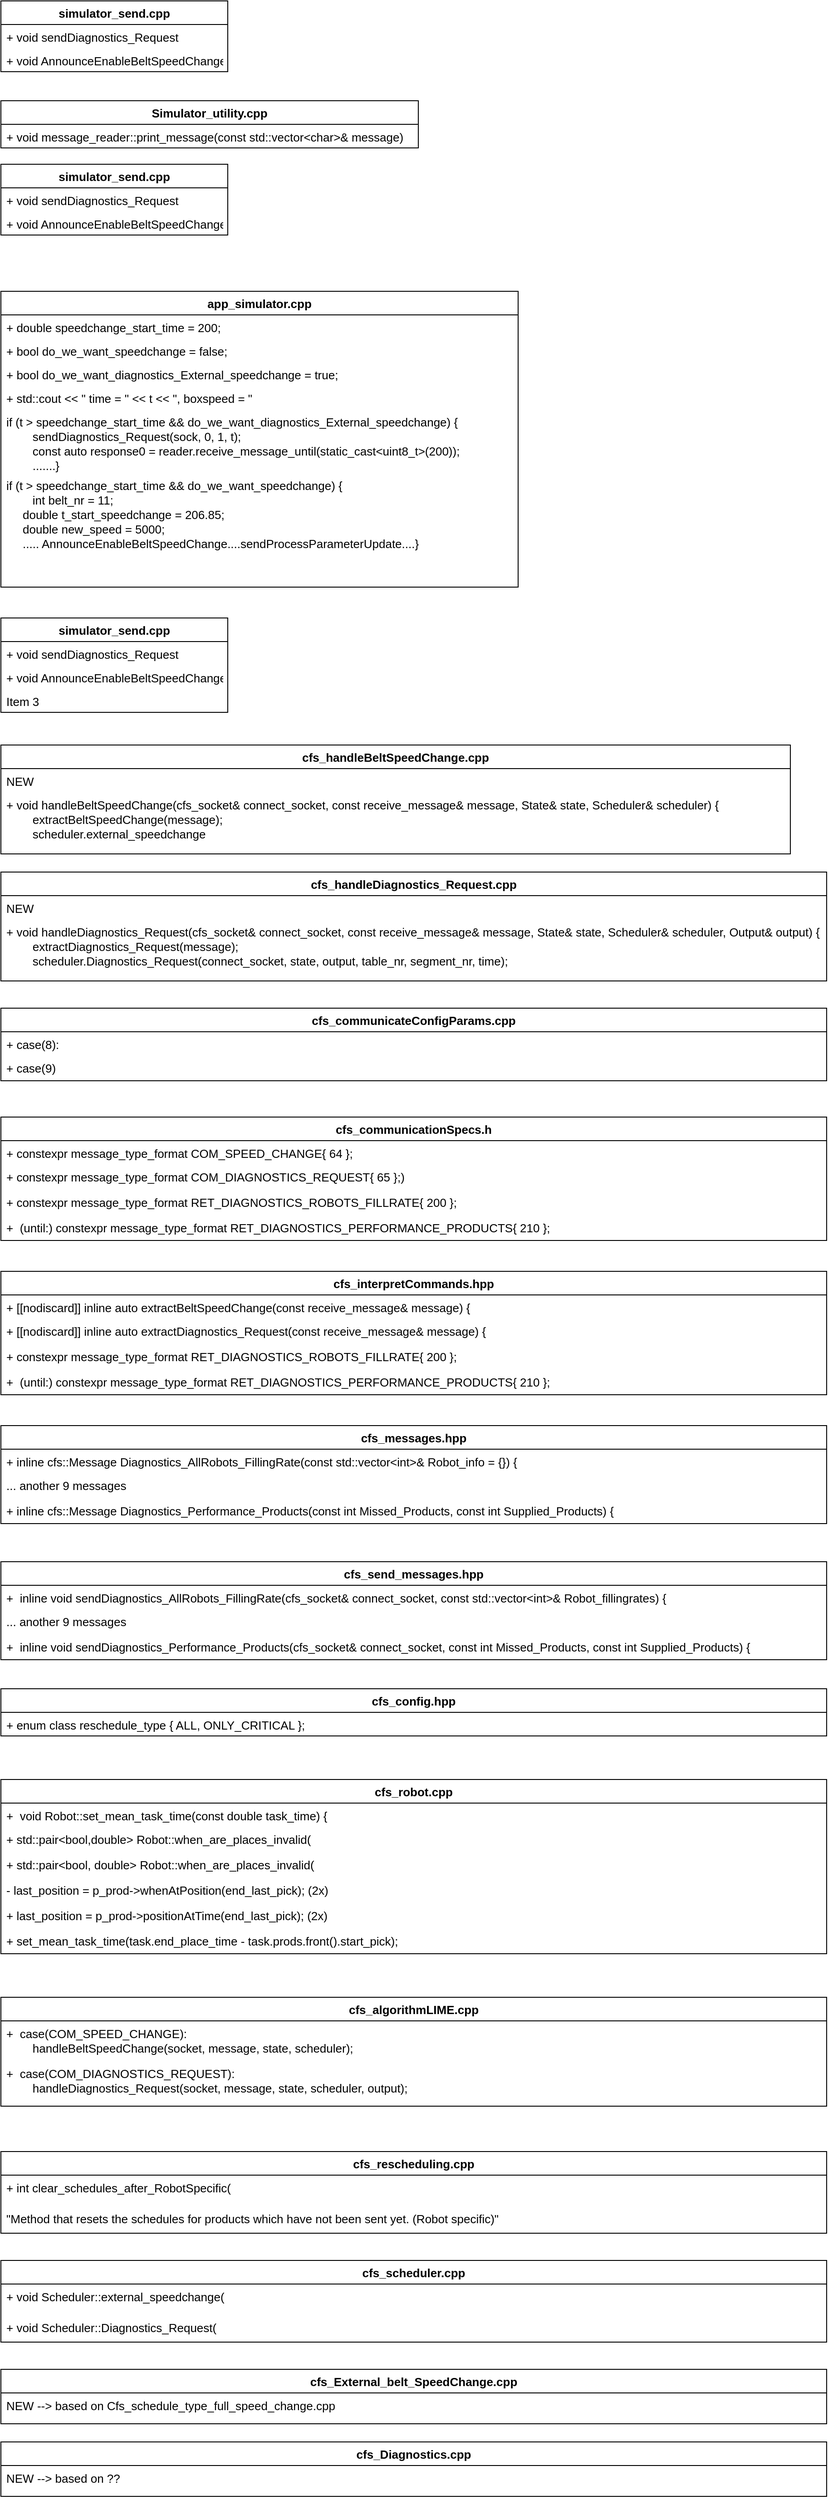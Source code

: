 <mxfile version="17.5.1" type="github">
  <diagram id="C5RBs43oDa-KdzZeNtuy" name="Page-1">
    <mxGraphModel dx="1221" dy="681" grid="1" gridSize="10" guides="1" tooltips="1" connect="1" arrows="1" fold="1" page="1" pageScale="1" pageWidth="3300" pageHeight="4681" math="0" shadow="0">
      <root>
        <mxCell id="WIyWlLk6GJQsqaUBKTNV-0" />
        <mxCell id="WIyWlLk6GJQsqaUBKTNV-1" parent="WIyWlLk6GJQsqaUBKTNV-0" />
        <mxCell id="OEwlhgOisUWlzvMJakh7-5" value="Simulator_utility.cpp" style="swimlane;fontStyle=1;childLayout=stackLayout;horizontal=1;startSize=26;fillColor=none;horizontalStack=0;resizeParent=1;resizeParentMax=0;resizeLast=0;collapsible=1;marginBottom=0;fontSize=13;" vertex="1" parent="WIyWlLk6GJQsqaUBKTNV-1">
          <mxGeometry x="40" y="150" width="460" height="52" as="geometry" />
        </mxCell>
        <mxCell id="OEwlhgOisUWlzvMJakh7-6" value="+ void message_reader::print_message(const std::vector&lt;char&gt;&amp; message)&#xa;" style="text;strokeColor=none;fillColor=none;align=left;verticalAlign=top;spacingLeft=4;spacingRight=4;overflow=hidden;rotatable=0;points=[[0,0.5],[1,0.5]];portConstraint=eastwest;fontSize=13;" vertex="1" parent="OEwlhgOisUWlzvMJakh7-5">
          <mxGeometry y="26" width="460" height="26" as="geometry" />
        </mxCell>
        <mxCell id="OEwlhgOisUWlzvMJakh7-9" value="simulator_send.cpp" style="swimlane;fontStyle=1;childLayout=stackLayout;horizontal=1;startSize=26;fillColor=none;horizontalStack=0;resizeParent=1;resizeParentMax=0;resizeLast=0;collapsible=1;marginBottom=0;fontSize=13;" vertex="1" parent="WIyWlLk6GJQsqaUBKTNV-1">
          <mxGeometry x="40" y="40" width="250" height="78" as="geometry" />
        </mxCell>
        <mxCell id="OEwlhgOisUWlzvMJakh7-10" value="+ void sendDiagnostics_Request" style="text;strokeColor=none;fillColor=none;align=left;verticalAlign=top;spacingLeft=4;spacingRight=4;overflow=hidden;rotatable=0;points=[[0,0.5],[1,0.5]];portConstraint=eastwest;fontSize=13;" vertex="1" parent="OEwlhgOisUWlzvMJakh7-9">
          <mxGeometry y="26" width="250" height="26" as="geometry" />
        </mxCell>
        <mxCell id="OEwlhgOisUWlzvMJakh7-11" value="+ void AnnounceEnableBeltSpeedChange" style="text;strokeColor=none;fillColor=none;align=left;verticalAlign=top;spacingLeft=4;spacingRight=4;overflow=hidden;rotatable=0;points=[[0,0.5],[1,0.5]];portConstraint=eastwest;fontSize=13;" vertex="1" parent="OEwlhgOisUWlzvMJakh7-9">
          <mxGeometry y="52" width="250" height="26" as="geometry" />
        </mxCell>
        <mxCell id="OEwlhgOisUWlzvMJakh7-13" value="app_simulator.cpp" style="swimlane;fontStyle=1;childLayout=stackLayout;horizontal=1;startSize=26;fillColor=none;horizontalStack=0;resizeParent=1;resizeParentMax=0;resizeLast=0;collapsible=1;marginBottom=0;fontSize=13;" vertex="1" parent="WIyWlLk6GJQsqaUBKTNV-1">
          <mxGeometry x="40" y="360" width="570" height="326" as="geometry" />
        </mxCell>
        <mxCell id="OEwlhgOisUWlzvMJakh7-14" value="+ double speedchange_start_time = 200;" style="text;strokeColor=none;fillColor=none;align=left;verticalAlign=top;spacingLeft=4;spacingRight=4;overflow=hidden;rotatable=0;points=[[0,0.5],[1,0.5]];portConstraint=eastwest;fontSize=13;" vertex="1" parent="OEwlhgOisUWlzvMJakh7-13">
          <mxGeometry y="26" width="570" height="26" as="geometry" />
        </mxCell>
        <mxCell id="OEwlhgOisUWlzvMJakh7-15" value="+ bool do_we_want_speedchange = false;" style="text;strokeColor=none;fillColor=none;align=left;verticalAlign=top;spacingLeft=4;spacingRight=4;overflow=hidden;rotatable=0;points=[[0,0.5],[1,0.5]];portConstraint=eastwest;fontSize=13;" vertex="1" parent="OEwlhgOisUWlzvMJakh7-13">
          <mxGeometry y="52" width="570" height="26" as="geometry" />
        </mxCell>
        <mxCell id="OEwlhgOisUWlzvMJakh7-16" value="+ bool do_we_want_diagnostics_External_speedchange = true;" style="text;strokeColor=none;fillColor=none;align=left;verticalAlign=top;spacingLeft=4;spacingRight=4;overflow=hidden;rotatable=0;points=[[0,0.5],[1,0.5]];portConstraint=eastwest;fontSize=13;" vertex="1" parent="OEwlhgOisUWlzvMJakh7-13">
          <mxGeometry y="78" width="570" height="26" as="geometry" />
        </mxCell>
        <mxCell id="OEwlhgOisUWlzvMJakh7-21" value="+ std::cout &lt;&lt; &quot; time = &quot; &lt;&lt; t &lt;&lt; &quot;, boxspeed = &quot;" style="text;strokeColor=none;fillColor=none;align=left;verticalAlign=top;spacingLeft=4;spacingRight=4;overflow=hidden;rotatable=0;points=[[0,0.5],[1,0.5]];portConstraint=eastwest;fontSize=13;" vertex="1" parent="OEwlhgOisUWlzvMJakh7-13">
          <mxGeometry y="104" width="570" height="26" as="geometry" />
        </mxCell>
        <mxCell id="OEwlhgOisUWlzvMJakh7-22" value="if (t &gt; speedchange_start_time &amp;&amp; do_we_want_diagnostics_External_speedchange) {&#xa;        sendDiagnostics_Request(sock, 0, 1, t);&#xa;        const auto response0 = reader.receive_message_until(static_cast&lt;uint8_t&gt;(200));&#xa;        .......}&#xa;" style="text;strokeColor=none;fillColor=none;align=left;verticalAlign=top;spacingLeft=4;spacingRight=4;overflow=hidden;rotatable=0;points=[[0,0.5],[1,0.5]];portConstraint=eastwest;fontSize=13;" vertex="1" parent="OEwlhgOisUWlzvMJakh7-13">
          <mxGeometry y="130" width="570" height="70" as="geometry" />
        </mxCell>
        <mxCell id="OEwlhgOisUWlzvMJakh7-23" value="if (t &gt; speedchange_start_time &amp;&amp; do_we_want_speedchange) {&#xa;        int belt_nr = 11;&#xa;     double t_start_speedchange = 206.85;&#xa;     double new_speed = 5000; &#xa;     ..... AnnounceEnableBeltSpeedChange....sendProcessParameterUpdate....}" style="text;strokeColor=none;fillColor=none;align=left;verticalAlign=top;spacingLeft=4;spacingRight=4;overflow=hidden;rotatable=0;points=[[0,0.5],[1,0.5]];portConstraint=eastwest;fontSize=13;" vertex="1" parent="OEwlhgOisUWlzvMJakh7-13">
          <mxGeometry y="200" width="570" height="100" as="geometry" />
        </mxCell>
        <mxCell id="OEwlhgOisUWlzvMJakh7-24" style="text;strokeColor=none;fillColor=none;align=left;verticalAlign=top;spacingLeft=4;spacingRight=4;overflow=hidden;rotatable=0;points=[[0,0.5],[1,0.5]];portConstraint=eastwest;fontSize=13;" vertex="1" parent="OEwlhgOisUWlzvMJakh7-13">
          <mxGeometry y="300" width="570" height="26" as="geometry" />
        </mxCell>
        <mxCell id="OEwlhgOisUWlzvMJakh7-17" value="simulator_send.cpp" style="swimlane;fontStyle=1;childLayout=stackLayout;horizontal=1;startSize=26;fillColor=none;horizontalStack=0;resizeParent=1;resizeParentMax=0;resizeLast=0;collapsible=1;marginBottom=0;fontSize=13;" vertex="1" parent="WIyWlLk6GJQsqaUBKTNV-1">
          <mxGeometry x="40" y="220" width="250" height="78" as="geometry" />
        </mxCell>
        <mxCell id="OEwlhgOisUWlzvMJakh7-18" value="+ void sendDiagnostics_Request" style="text;strokeColor=none;fillColor=none;align=left;verticalAlign=top;spacingLeft=4;spacingRight=4;overflow=hidden;rotatable=0;points=[[0,0.5],[1,0.5]];portConstraint=eastwest;fontSize=13;" vertex="1" parent="OEwlhgOisUWlzvMJakh7-17">
          <mxGeometry y="26" width="250" height="26" as="geometry" />
        </mxCell>
        <mxCell id="OEwlhgOisUWlzvMJakh7-19" value="+ void AnnounceEnableBeltSpeedChange" style="text;strokeColor=none;fillColor=none;align=left;verticalAlign=top;spacingLeft=4;spacingRight=4;overflow=hidden;rotatable=0;points=[[0,0.5],[1,0.5]];portConstraint=eastwest;fontSize=13;" vertex="1" parent="OEwlhgOisUWlzvMJakh7-17">
          <mxGeometry y="52" width="250" height="26" as="geometry" />
        </mxCell>
        <mxCell id="OEwlhgOisUWlzvMJakh7-25" value="simulator_send.cpp" style="swimlane;fontStyle=1;childLayout=stackLayout;horizontal=1;startSize=26;fillColor=none;horizontalStack=0;resizeParent=1;resizeParentMax=0;resizeLast=0;collapsible=1;marginBottom=0;fontSize=13;" vertex="1" parent="WIyWlLk6GJQsqaUBKTNV-1">
          <mxGeometry x="40" y="720" width="250" height="104" as="geometry" />
        </mxCell>
        <mxCell id="OEwlhgOisUWlzvMJakh7-26" value="+ void sendDiagnostics_Request" style="text;strokeColor=none;fillColor=none;align=left;verticalAlign=top;spacingLeft=4;spacingRight=4;overflow=hidden;rotatable=0;points=[[0,0.5],[1,0.5]];portConstraint=eastwest;fontSize=13;" vertex="1" parent="OEwlhgOisUWlzvMJakh7-25">
          <mxGeometry y="26" width="250" height="26" as="geometry" />
        </mxCell>
        <mxCell id="OEwlhgOisUWlzvMJakh7-27" value="+ void AnnounceEnableBeltSpeedChange" style="text;strokeColor=none;fillColor=none;align=left;verticalAlign=top;spacingLeft=4;spacingRight=4;overflow=hidden;rotatable=0;points=[[0,0.5],[1,0.5]];portConstraint=eastwest;fontSize=13;" vertex="1" parent="OEwlhgOisUWlzvMJakh7-25">
          <mxGeometry y="52" width="250" height="26" as="geometry" />
        </mxCell>
        <mxCell id="OEwlhgOisUWlzvMJakh7-28" value="Item 3" style="text;strokeColor=none;fillColor=none;align=left;verticalAlign=top;spacingLeft=4;spacingRight=4;overflow=hidden;rotatable=0;points=[[0,0.5],[1,0.5]];portConstraint=eastwest;fontSize=13;" vertex="1" parent="OEwlhgOisUWlzvMJakh7-25">
          <mxGeometry y="78" width="250" height="26" as="geometry" />
        </mxCell>
        <mxCell id="OEwlhgOisUWlzvMJakh7-29" value="cfs_handleBeltSpeedChange.cpp" style="swimlane;fontStyle=1;childLayout=stackLayout;horizontal=1;startSize=26;fillColor=none;horizontalStack=0;resizeParent=1;resizeParentMax=0;resizeLast=0;collapsible=1;marginBottom=0;fontSize=13;" vertex="1" parent="WIyWlLk6GJQsqaUBKTNV-1">
          <mxGeometry x="40" y="860" width="870" height="120" as="geometry" />
        </mxCell>
        <mxCell id="OEwlhgOisUWlzvMJakh7-30" value="NEW" style="text;strokeColor=none;fillColor=none;align=left;verticalAlign=top;spacingLeft=4;spacingRight=4;overflow=hidden;rotatable=0;points=[[0,0.5],[1,0.5]];portConstraint=eastwest;fontSize=13;" vertex="1" parent="OEwlhgOisUWlzvMJakh7-29">
          <mxGeometry y="26" width="870" height="26" as="geometry" />
        </mxCell>
        <mxCell id="OEwlhgOisUWlzvMJakh7-31" value="+ void handleBeltSpeedChange(cfs_socket&amp; connect_socket, const receive_message&amp; message, State&amp; state, Scheduler&amp; scheduler) {&#xa;        extractBeltSpeedChange(message);&#xa;        scheduler.external_speedchange    &#xa;" style="text;strokeColor=none;fillColor=none;align=left;verticalAlign=top;spacingLeft=4;spacingRight=4;overflow=hidden;rotatable=0;points=[[0,0.5],[1,0.5]];portConstraint=eastwest;fontSize=13;" vertex="1" parent="OEwlhgOisUWlzvMJakh7-29">
          <mxGeometry y="52" width="870" height="68" as="geometry" />
        </mxCell>
        <mxCell id="OEwlhgOisUWlzvMJakh7-33" value="cfs_handleDiagnostics_Request.cpp" style="swimlane;fontStyle=1;childLayout=stackLayout;horizontal=1;startSize=26;fillColor=none;horizontalStack=0;resizeParent=1;resizeParentMax=0;resizeLast=0;collapsible=1;marginBottom=0;fontSize=13;" vertex="1" parent="WIyWlLk6GJQsqaUBKTNV-1">
          <mxGeometry x="40" y="1000" width="910" height="120" as="geometry" />
        </mxCell>
        <mxCell id="OEwlhgOisUWlzvMJakh7-34" value="NEW" style="text;strokeColor=none;fillColor=none;align=left;verticalAlign=top;spacingLeft=4;spacingRight=4;overflow=hidden;rotatable=0;points=[[0,0.5],[1,0.5]];portConstraint=eastwest;fontSize=13;" vertex="1" parent="OEwlhgOisUWlzvMJakh7-33">
          <mxGeometry y="26" width="910" height="26" as="geometry" />
        </mxCell>
        <mxCell id="OEwlhgOisUWlzvMJakh7-35" value="+ void handleDiagnostics_Request(cfs_socket&amp; connect_socket, const receive_message&amp; message, State&amp; state, Scheduler&amp; scheduler, Output&amp; output) {&#xa;        extractDiagnostics_Request(message);&#xa;        scheduler.Diagnostics_Request(connect_socket, state, output, table_nr, segment_nr, time);" style="text;strokeColor=none;fillColor=none;align=left;verticalAlign=top;spacingLeft=4;spacingRight=4;overflow=hidden;rotatable=0;points=[[0,0.5],[1,0.5]];portConstraint=eastwest;fontSize=13;" vertex="1" parent="OEwlhgOisUWlzvMJakh7-33">
          <mxGeometry y="52" width="910" height="68" as="geometry" />
        </mxCell>
        <mxCell id="OEwlhgOisUWlzvMJakh7-36" value="cfs_communicateConfigParams.cpp" style="swimlane;fontStyle=1;childLayout=stackLayout;horizontal=1;startSize=26;fillColor=none;horizontalStack=0;resizeParent=1;resizeParentMax=0;resizeLast=0;collapsible=1;marginBottom=0;fontSize=13;" vertex="1" parent="WIyWlLk6GJQsqaUBKTNV-1">
          <mxGeometry x="40" y="1150" width="910" height="80" as="geometry" />
        </mxCell>
        <mxCell id="OEwlhgOisUWlzvMJakh7-37" value="+ case(8):" style="text;strokeColor=none;fillColor=none;align=left;verticalAlign=top;spacingLeft=4;spacingRight=4;overflow=hidden;rotatable=0;points=[[0,0.5],[1,0.5]];portConstraint=eastwest;fontSize=13;" vertex="1" parent="OEwlhgOisUWlzvMJakh7-36">
          <mxGeometry y="26" width="910" height="26" as="geometry" />
        </mxCell>
        <mxCell id="OEwlhgOisUWlzvMJakh7-38" value="+ case(9)" style="text;strokeColor=none;fillColor=none;align=left;verticalAlign=top;spacingLeft=4;spacingRight=4;overflow=hidden;rotatable=0;points=[[0,0.5],[1,0.5]];portConstraint=eastwest;fontSize=13;" vertex="1" parent="OEwlhgOisUWlzvMJakh7-36">
          <mxGeometry y="52" width="910" height="28" as="geometry" />
        </mxCell>
        <mxCell id="OEwlhgOisUWlzvMJakh7-39" value="cfs_communicationSpecs.h" style="swimlane;fontStyle=1;childLayout=stackLayout;horizontal=1;startSize=26;fillColor=none;horizontalStack=0;resizeParent=1;resizeParentMax=0;resizeLast=0;collapsible=1;marginBottom=0;fontSize=13;" vertex="1" parent="WIyWlLk6GJQsqaUBKTNV-1">
          <mxGeometry x="40" y="1270" width="910" height="136" as="geometry" />
        </mxCell>
        <mxCell id="OEwlhgOisUWlzvMJakh7-40" value="+ constexpr message_type_format COM_SPEED_CHANGE{ 64 }; " style="text;strokeColor=none;fillColor=none;align=left;verticalAlign=top;spacingLeft=4;spacingRight=4;overflow=hidden;rotatable=0;points=[[0,0.5],[1,0.5]];portConstraint=eastwest;fontSize=13;" vertex="1" parent="OEwlhgOisUWlzvMJakh7-39">
          <mxGeometry y="26" width="910" height="26" as="geometry" />
        </mxCell>
        <mxCell id="OEwlhgOisUWlzvMJakh7-41" value="+ constexpr message_type_format COM_DIAGNOSTICS_REQUEST{ 65 };)" style="text;strokeColor=none;fillColor=none;align=left;verticalAlign=top;spacingLeft=4;spacingRight=4;overflow=hidden;rotatable=0;points=[[0,0.5],[1,0.5]];portConstraint=eastwest;fontSize=13;" vertex="1" parent="OEwlhgOisUWlzvMJakh7-39">
          <mxGeometry y="52" width="910" height="28" as="geometry" />
        </mxCell>
        <mxCell id="OEwlhgOisUWlzvMJakh7-42" value="+ constexpr message_type_format RET_DIAGNOSTICS_ROBOTS_FILLRATE{ 200 };" style="text;strokeColor=none;fillColor=none;align=left;verticalAlign=top;spacingLeft=4;spacingRight=4;overflow=hidden;rotatable=0;points=[[0,0.5],[1,0.5]];portConstraint=eastwest;fontSize=13;" vertex="1" parent="OEwlhgOisUWlzvMJakh7-39">
          <mxGeometry y="80" width="910" height="28" as="geometry" />
        </mxCell>
        <mxCell id="OEwlhgOisUWlzvMJakh7-43" value="+  (until:) constexpr message_type_format RET_DIAGNOSTICS_PERFORMANCE_PRODUCTS{ 210 };" style="text;strokeColor=none;fillColor=none;align=left;verticalAlign=top;spacingLeft=4;spacingRight=4;overflow=hidden;rotatable=0;points=[[0,0.5],[1,0.5]];portConstraint=eastwest;fontSize=13;" vertex="1" parent="OEwlhgOisUWlzvMJakh7-39">
          <mxGeometry y="108" width="910" height="28" as="geometry" />
        </mxCell>
        <mxCell id="OEwlhgOisUWlzvMJakh7-48" value="cfs_interpretCommands.hpp" style="swimlane;fontStyle=1;childLayout=stackLayout;horizontal=1;startSize=26;fillColor=none;horizontalStack=0;resizeParent=1;resizeParentMax=0;resizeLast=0;collapsible=1;marginBottom=0;fontSize=13;" vertex="1" parent="WIyWlLk6GJQsqaUBKTNV-1">
          <mxGeometry x="40" y="1440" width="910" height="136" as="geometry" />
        </mxCell>
        <mxCell id="OEwlhgOisUWlzvMJakh7-49" value="+ [[nodiscard]] inline auto extractBeltSpeedChange(const receive_message&amp; message) {" style="text;strokeColor=none;fillColor=none;align=left;verticalAlign=top;spacingLeft=4;spacingRight=4;overflow=hidden;rotatable=0;points=[[0,0.5],[1,0.5]];portConstraint=eastwest;fontSize=13;" vertex="1" parent="OEwlhgOisUWlzvMJakh7-48">
          <mxGeometry y="26" width="910" height="26" as="geometry" />
        </mxCell>
        <mxCell id="OEwlhgOisUWlzvMJakh7-50" value="+ [[nodiscard]] inline auto extractDiagnostics_Request(const receive_message&amp; message) {" style="text;strokeColor=none;fillColor=none;align=left;verticalAlign=top;spacingLeft=4;spacingRight=4;overflow=hidden;rotatable=0;points=[[0,0.5],[1,0.5]];portConstraint=eastwest;fontSize=13;" vertex="1" parent="OEwlhgOisUWlzvMJakh7-48">
          <mxGeometry y="52" width="910" height="28" as="geometry" />
        </mxCell>
        <mxCell id="OEwlhgOisUWlzvMJakh7-51" value="+ constexpr message_type_format RET_DIAGNOSTICS_ROBOTS_FILLRATE{ 200 };" style="text;strokeColor=none;fillColor=none;align=left;verticalAlign=top;spacingLeft=4;spacingRight=4;overflow=hidden;rotatable=0;points=[[0,0.5],[1,0.5]];portConstraint=eastwest;fontSize=13;" vertex="1" parent="OEwlhgOisUWlzvMJakh7-48">
          <mxGeometry y="80" width="910" height="28" as="geometry" />
        </mxCell>
        <mxCell id="OEwlhgOisUWlzvMJakh7-52" value="+  (until:) constexpr message_type_format RET_DIAGNOSTICS_PERFORMANCE_PRODUCTS{ 210 };" style="text;strokeColor=none;fillColor=none;align=left;verticalAlign=top;spacingLeft=4;spacingRight=4;overflow=hidden;rotatable=0;points=[[0,0.5],[1,0.5]];portConstraint=eastwest;fontSize=13;" vertex="1" parent="OEwlhgOisUWlzvMJakh7-48">
          <mxGeometry y="108" width="910" height="28" as="geometry" />
        </mxCell>
        <mxCell id="OEwlhgOisUWlzvMJakh7-53" value="cfs_messages.hpp" style="swimlane;fontStyle=1;childLayout=stackLayout;horizontal=1;startSize=26;fillColor=none;horizontalStack=0;resizeParent=1;resizeParentMax=0;resizeLast=0;collapsible=1;marginBottom=0;fontSize=13;" vertex="1" parent="WIyWlLk6GJQsqaUBKTNV-1">
          <mxGeometry x="40" y="1610" width="910" height="108" as="geometry" />
        </mxCell>
        <mxCell id="OEwlhgOisUWlzvMJakh7-54" value="+ inline cfs::Message Diagnostics_AllRobots_FillingRate(const std::vector&lt;int&gt;&amp; Robot_info = {}) {" style="text;strokeColor=none;fillColor=none;align=left;verticalAlign=top;spacingLeft=4;spacingRight=4;overflow=hidden;rotatable=0;points=[[0,0.5],[1,0.5]];portConstraint=eastwest;fontSize=13;" vertex="1" parent="OEwlhgOisUWlzvMJakh7-53">
          <mxGeometry y="26" width="910" height="26" as="geometry" />
        </mxCell>
        <mxCell id="OEwlhgOisUWlzvMJakh7-55" value="... another 9 messages " style="text;strokeColor=none;fillColor=none;align=left;verticalAlign=top;spacingLeft=4;spacingRight=4;overflow=hidden;rotatable=0;points=[[0,0.5],[1,0.5]];portConstraint=eastwest;fontSize=13;" vertex="1" parent="OEwlhgOisUWlzvMJakh7-53">
          <mxGeometry y="52" width="910" height="28" as="geometry" />
        </mxCell>
        <mxCell id="OEwlhgOisUWlzvMJakh7-56" value="+ inline cfs::Message Diagnostics_Performance_Products(const int Missed_Products, const int Supplied_Products) {" style="text;strokeColor=none;fillColor=none;align=left;verticalAlign=top;spacingLeft=4;spacingRight=4;overflow=hidden;rotatable=0;points=[[0,0.5],[1,0.5]];portConstraint=eastwest;fontSize=13;" vertex="1" parent="OEwlhgOisUWlzvMJakh7-53">
          <mxGeometry y="80" width="910" height="28" as="geometry" />
        </mxCell>
        <mxCell id="OEwlhgOisUWlzvMJakh7-58" value="cfs_send_messages.hpp" style="swimlane;fontStyle=1;childLayout=stackLayout;horizontal=1;startSize=26;fillColor=none;horizontalStack=0;resizeParent=1;resizeParentMax=0;resizeLast=0;collapsible=1;marginBottom=0;fontSize=13;" vertex="1" parent="WIyWlLk6GJQsqaUBKTNV-1">
          <mxGeometry x="40" y="1760" width="910" height="108" as="geometry" />
        </mxCell>
        <mxCell id="OEwlhgOisUWlzvMJakh7-59" value="+  inline void sendDiagnostics_AllRobots_FillingRate(cfs_socket&amp; connect_socket, const std::vector&lt;int&gt;&amp; Robot_fillingrates) {" style="text;strokeColor=none;fillColor=none;align=left;verticalAlign=top;spacingLeft=4;spacingRight=4;overflow=hidden;rotatable=0;points=[[0,0.5],[1,0.5]];portConstraint=eastwest;fontSize=13;" vertex="1" parent="OEwlhgOisUWlzvMJakh7-58">
          <mxGeometry y="26" width="910" height="26" as="geometry" />
        </mxCell>
        <mxCell id="OEwlhgOisUWlzvMJakh7-60" value="... another 9 messages " style="text;strokeColor=none;fillColor=none;align=left;verticalAlign=top;spacingLeft=4;spacingRight=4;overflow=hidden;rotatable=0;points=[[0,0.5],[1,0.5]];portConstraint=eastwest;fontSize=13;" vertex="1" parent="OEwlhgOisUWlzvMJakh7-58">
          <mxGeometry y="52" width="910" height="28" as="geometry" />
        </mxCell>
        <mxCell id="OEwlhgOisUWlzvMJakh7-61" value="+  inline void sendDiagnostics_Performance_Products(cfs_socket&amp; connect_socket, const int Missed_Products, const int Supplied_Products) {" style="text;strokeColor=none;fillColor=none;align=left;verticalAlign=top;spacingLeft=4;spacingRight=4;overflow=hidden;rotatable=0;points=[[0,0.5],[1,0.5]];portConstraint=eastwest;fontSize=13;fontStyle=0" vertex="1" parent="OEwlhgOisUWlzvMJakh7-58">
          <mxGeometry y="80" width="910" height="28" as="geometry" />
        </mxCell>
        <mxCell id="OEwlhgOisUWlzvMJakh7-62" value="cfs_config.hpp" style="swimlane;fontStyle=1;childLayout=stackLayout;horizontal=1;startSize=26;fillColor=none;horizontalStack=0;resizeParent=1;resizeParentMax=0;resizeLast=0;collapsible=1;marginBottom=0;fontSize=13;" vertex="1" parent="WIyWlLk6GJQsqaUBKTNV-1">
          <mxGeometry x="40" y="1900" width="910" height="52" as="geometry" />
        </mxCell>
        <mxCell id="OEwlhgOisUWlzvMJakh7-63" value="+ enum class reschedule_type { ALL, ONLY_CRITICAL };" style="text;strokeColor=none;fillColor=none;align=left;verticalAlign=top;spacingLeft=4;spacingRight=4;overflow=hidden;rotatable=0;points=[[0,0.5],[1,0.5]];portConstraint=eastwest;fontSize=13;" vertex="1" parent="OEwlhgOisUWlzvMJakh7-62">
          <mxGeometry y="26" width="910" height="26" as="geometry" />
        </mxCell>
        <mxCell id="OEwlhgOisUWlzvMJakh7-66" value="cfs_robot.cpp" style="swimlane;fontStyle=1;childLayout=stackLayout;horizontal=1;startSize=26;fillColor=none;horizontalStack=0;resizeParent=1;resizeParentMax=0;resizeLast=0;collapsible=1;marginBottom=0;fontSize=13;" vertex="1" parent="WIyWlLk6GJQsqaUBKTNV-1">
          <mxGeometry x="40" y="2000" width="910" height="192" as="geometry" />
        </mxCell>
        <mxCell id="OEwlhgOisUWlzvMJakh7-67" value="+  void Robot::set_mean_task_time(const double task_time) {" style="text;strokeColor=none;fillColor=none;align=left;verticalAlign=top;spacingLeft=4;spacingRight=4;overflow=hidden;rotatable=0;points=[[0,0.5],[1,0.5]];portConstraint=eastwest;fontSize=13;" vertex="1" parent="OEwlhgOisUWlzvMJakh7-66">
          <mxGeometry y="26" width="910" height="26" as="geometry" />
        </mxCell>
        <mxCell id="OEwlhgOisUWlzvMJakh7-68" value="+ std::pair&lt;bool,double&gt; Robot::when_are_places_invalid(" style="text;strokeColor=none;fillColor=none;align=left;verticalAlign=top;spacingLeft=4;spacingRight=4;overflow=hidden;rotatable=0;points=[[0,0.5],[1,0.5]];portConstraint=eastwest;fontSize=13;" vertex="1" parent="OEwlhgOisUWlzvMJakh7-66">
          <mxGeometry y="52" width="910" height="28" as="geometry" />
        </mxCell>
        <mxCell id="OEwlhgOisUWlzvMJakh7-69" value="+ std::pair&lt;bool, double&gt; Robot::when_are_places_invalid(" style="text;strokeColor=none;fillColor=none;align=left;verticalAlign=top;spacingLeft=4;spacingRight=4;overflow=hidden;rotatable=0;points=[[0,0.5],[1,0.5]];portConstraint=eastwest;fontSize=13;fontStyle=0" vertex="1" parent="OEwlhgOisUWlzvMJakh7-66">
          <mxGeometry y="80" width="910" height="28" as="geometry" />
        </mxCell>
        <mxCell id="OEwlhgOisUWlzvMJakh7-73" value="- last_position = p_prod-&gt;whenAtPosition(end_last_pick); (2x)" style="text;strokeColor=none;fillColor=none;align=left;verticalAlign=top;spacingLeft=4;spacingRight=4;overflow=hidden;rotatable=0;points=[[0,0.5],[1,0.5]];portConstraint=eastwest;fontSize=13;fontStyle=0" vertex="1" parent="OEwlhgOisUWlzvMJakh7-66">
          <mxGeometry y="108" width="910" height="28" as="geometry" />
        </mxCell>
        <mxCell id="OEwlhgOisUWlzvMJakh7-72" value="+ last_position = p_prod-&gt;positionAtTime(end_last_pick); (2x)" style="text;strokeColor=none;fillColor=none;align=left;verticalAlign=top;spacingLeft=4;spacingRight=4;overflow=hidden;rotatable=0;points=[[0,0.5],[1,0.5]];portConstraint=eastwest;fontSize=13;fontStyle=0" vertex="1" parent="OEwlhgOisUWlzvMJakh7-66">
          <mxGeometry y="136" width="910" height="28" as="geometry" />
        </mxCell>
        <mxCell id="OEwlhgOisUWlzvMJakh7-75" value="+ set_mean_task_time(task.end_place_time - task.prods.front().start_pick);&#xa;&#xa;" style="text;strokeColor=none;fillColor=none;align=left;verticalAlign=top;spacingLeft=4;spacingRight=4;overflow=hidden;rotatable=0;points=[[0,0.5],[1,0.5]];portConstraint=eastwest;fontSize=13;fontStyle=0" vertex="1" parent="OEwlhgOisUWlzvMJakh7-66">
          <mxGeometry y="164" width="910" height="28" as="geometry" />
        </mxCell>
        <mxCell id="OEwlhgOisUWlzvMJakh7-78" value="cfs_algorithmLIME.cpp" style="swimlane;fontStyle=1;childLayout=stackLayout;horizontal=1;startSize=26;fillColor=none;horizontalStack=0;resizeParent=1;resizeParentMax=0;resizeLast=0;collapsible=1;marginBottom=0;fontSize=13;" vertex="1" parent="WIyWlLk6GJQsqaUBKTNV-1">
          <mxGeometry x="40" y="2240" width="910" height="120" as="geometry" />
        </mxCell>
        <mxCell id="OEwlhgOisUWlzvMJakh7-79" value="+  case(COM_SPEED_CHANGE): &#xa;        handleBeltSpeedChange(socket, message, state, scheduler);&#xa;&#xa;" style="text;strokeColor=none;fillColor=none;align=left;verticalAlign=top;spacingLeft=4;spacingRight=4;overflow=hidden;rotatable=0;points=[[0,0.5],[1,0.5]];portConstraint=eastwest;fontSize=13;" vertex="1" parent="OEwlhgOisUWlzvMJakh7-78">
          <mxGeometry y="26" width="910" height="44" as="geometry" />
        </mxCell>
        <mxCell id="OEwlhgOisUWlzvMJakh7-80" value="+  case(COM_DIAGNOSTICS_REQUEST):&#xa;        handleDiagnostics_Request(socket, message, state, scheduler, output);&#xa;&#xa;" style="text;strokeColor=none;fillColor=none;align=left;verticalAlign=top;spacingLeft=4;spacingRight=4;overflow=hidden;rotatable=0;points=[[0,0.5],[1,0.5]];portConstraint=eastwest;fontSize=13;" vertex="1" parent="OEwlhgOisUWlzvMJakh7-78">
          <mxGeometry y="70" width="910" height="50" as="geometry" />
        </mxCell>
        <mxCell id="OEwlhgOisUWlzvMJakh7-85" value="cfs_rescheduling.cpp" style="swimlane;fontStyle=1;childLayout=stackLayout;horizontal=1;startSize=26;fillColor=none;horizontalStack=0;resizeParent=1;resizeParentMax=0;resizeLast=0;collapsible=1;marginBottom=0;fontSize=13;" vertex="1" parent="WIyWlLk6GJQsqaUBKTNV-1">
          <mxGeometry x="40" y="2410" width="910" height="90" as="geometry" />
        </mxCell>
        <mxCell id="OEwlhgOisUWlzvMJakh7-86" value="+ int clear_schedules_after_RobotSpecific(" style="text;strokeColor=none;fillColor=none;align=left;verticalAlign=top;spacingLeft=4;spacingRight=4;overflow=hidden;rotatable=0;points=[[0,0.5],[1,0.5]];portConstraint=eastwest;fontSize=13;" vertex="1" parent="OEwlhgOisUWlzvMJakh7-85">
          <mxGeometry y="26" width="910" height="34" as="geometry" />
        </mxCell>
        <mxCell id="OEwlhgOisUWlzvMJakh7-87" value="&quot;Method that resets the schedules for products which have not been sent yet. (Robot specific)&quot;&#xa;" style="text;strokeColor=none;fillColor=none;align=left;verticalAlign=top;spacingLeft=4;spacingRight=4;overflow=hidden;rotatable=0;points=[[0,0.5],[1,0.5]];portConstraint=eastwest;fontSize=13;" vertex="1" parent="OEwlhgOisUWlzvMJakh7-85">
          <mxGeometry y="60" width="910" height="30" as="geometry" />
        </mxCell>
        <mxCell id="OEwlhgOisUWlzvMJakh7-88" value="cfs_scheduler.cpp" style="swimlane;fontStyle=1;childLayout=stackLayout;horizontal=1;startSize=26;fillColor=none;horizontalStack=0;resizeParent=1;resizeParentMax=0;resizeLast=0;collapsible=1;marginBottom=0;fontSize=13;" vertex="1" parent="WIyWlLk6GJQsqaUBKTNV-1">
          <mxGeometry x="40" y="2530" width="910" height="90" as="geometry" />
        </mxCell>
        <mxCell id="OEwlhgOisUWlzvMJakh7-89" value="+ void Scheduler::external_speedchange(" style="text;strokeColor=none;fillColor=none;align=left;verticalAlign=top;spacingLeft=4;spacingRight=4;overflow=hidden;rotatable=0;points=[[0,0.5],[1,0.5]];portConstraint=eastwest;fontSize=13;" vertex="1" parent="OEwlhgOisUWlzvMJakh7-88">
          <mxGeometry y="26" width="910" height="34" as="geometry" />
        </mxCell>
        <mxCell id="OEwlhgOisUWlzvMJakh7-90" value="+ void Scheduler::Diagnostics_Request(" style="text;strokeColor=none;fillColor=none;align=left;verticalAlign=top;spacingLeft=4;spacingRight=4;overflow=hidden;rotatable=0;points=[[0,0.5],[1,0.5]];portConstraint=eastwest;fontSize=13;" vertex="1" parent="OEwlhgOisUWlzvMJakh7-88">
          <mxGeometry y="60" width="910" height="30" as="geometry" />
        </mxCell>
        <mxCell id="OEwlhgOisUWlzvMJakh7-91" value="cfs_External_belt_SpeedChange.cpp" style="swimlane;fontStyle=1;childLayout=stackLayout;horizontal=1;startSize=26;fillColor=none;horizontalStack=0;resizeParent=1;resizeParentMax=0;resizeLast=0;collapsible=1;marginBottom=0;fontSize=13;" vertex="1" parent="WIyWlLk6GJQsqaUBKTNV-1">
          <mxGeometry x="40" y="2650" width="910" height="60" as="geometry" />
        </mxCell>
        <mxCell id="OEwlhgOisUWlzvMJakh7-92" value="NEW --&gt; based on Cfs_schedule_type_full_speed_change.cpp" style="text;strokeColor=none;fillColor=none;align=left;verticalAlign=top;spacingLeft=4;spacingRight=4;overflow=hidden;rotatable=0;points=[[0,0.5],[1,0.5]];portConstraint=eastwest;fontSize=13;" vertex="1" parent="OEwlhgOisUWlzvMJakh7-91">
          <mxGeometry y="26" width="910" height="34" as="geometry" />
        </mxCell>
        <mxCell id="OEwlhgOisUWlzvMJakh7-94" value="cfs_Diagnostics.cpp" style="swimlane;fontStyle=1;childLayout=stackLayout;horizontal=1;startSize=26;fillColor=none;horizontalStack=0;resizeParent=1;resizeParentMax=0;resizeLast=0;collapsible=1;marginBottom=0;fontSize=13;" vertex="1" parent="WIyWlLk6GJQsqaUBKTNV-1">
          <mxGeometry x="40" y="2730" width="910" height="60" as="geometry" />
        </mxCell>
        <mxCell id="OEwlhgOisUWlzvMJakh7-95" value="NEW --&gt; based on ??" style="text;strokeColor=none;fillColor=none;align=left;verticalAlign=top;spacingLeft=4;spacingRight=4;overflow=hidden;rotatable=0;points=[[0,0.5],[1,0.5]];portConstraint=eastwest;fontSize=13;" vertex="1" parent="OEwlhgOisUWlzvMJakh7-94">
          <mxGeometry y="26" width="910" height="34" as="geometry" />
        </mxCell>
      </root>
    </mxGraphModel>
  </diagram>
</mxfile>
